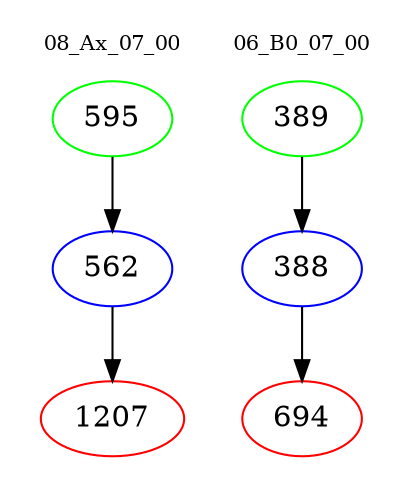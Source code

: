 digraph{
subgraph cluster_0 {
color = white
label = "08_Ax_07_00";
fontsize=10;
T0_595 [label="595", color="green"]
T0_595 -> T0_562 [color="black"]
T0_562 [label="562", color="blue"]
T0_562 -> T0_1207 [color="black"]
T0_1207 [label="1207", color="red"]
}
subgraph cluster_1 {
color = white
label = "06_B0_07_00";
fontsize=10;
T1_389 [label="389", color="green"]
T1_389 -> T1_388 [color="black"]
T1_388 [label="388", color="blue"]
T1_388 -> T1_694 [color="black"]
T1_694 [label="694", color="red"]
}
}
